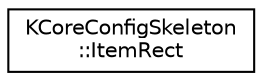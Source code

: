 digraph "Graphical Class Hierarchy"
{
  edge [fontname="Helvetica",fontsize="10",labelfontname="Helvetica",labelfontsize="10"];
  node [fontname="Helvetica",fontsize="10",shape=record];
  rankdir="LR";
  Node0 [label="KCoreConfigSkeleton\l::ItemRect",height=0.2,width=0.4,color="black", fillcolor="white", style="filled",URL="$classKCoreConfigSkeleton_1_1ItemRect.html",tooltip="Class for handling a QRect preferences item. "];
}
